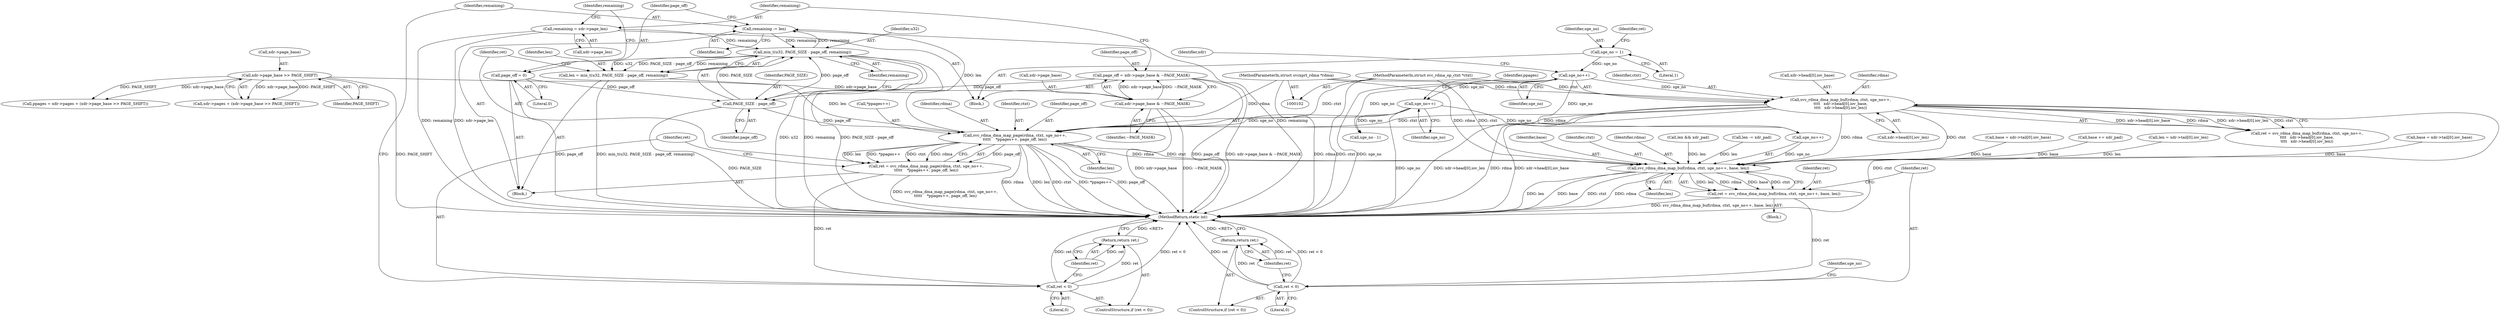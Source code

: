 digraph "0_linux_c70422f760c120480fee4de6c38804c72aa26bc1_35@API" {
"1000237" [label="(Call,remaining -= len)"];
"1000221" [label="(Call,svc_rdma_dma_map_page(rdma, ctxt, sge_no++,\n\t\t\t\t\t    *ppages++, page_off, len))"];
"1000121" [label="(Call,svc_rdma_dma_map_buf(rdma, ctxt, sge_no++,\n\t\t\t\t   xdr->head[0].iov_base,\n\t\t\t\t   xdr->head[0].iov_len))"];
"1000103" [label="(MethodParameterIn,struct svcxprt_rdma *rdma)"];
"1000104" [label="(MethodParameterIn,struct svc_rdma_op_ctxt *ctxt)"];
"1000124" [label="(Call,sge_no++)"];
"1000116" [label="(Call,sge_no = 1)"];
"1000224" [label="(Call,sge_no++)"];
"1000215" [label="(Call,PAGE_SIZE - page_off)"];
"1000196" [label="(Call,page_off = xdr->page_base & ~PAGE_MASK)"];
"1000198" [label="(Call,xdr->page_base & ~PAGE_MASK)"];
"1000191" [label="(Call,xdr->page_base >> PAGE_SHIFT)"];
"1000240" [label="(Call,page_off = 0)"];
"1000211" [label="(Call,len = min_t(u32, PAGE_SIZE - page_off, remaining))"];
"1000213" [label="(Call,min_t(u32, PAGE_SIZE - page_off, remaining))"];
"1000237" [label="(Call,remaining -= len)"];
"1000203" [label="(Call,remaining = xdr->page_len)"];
"1000219" [label="(Call,ret = svc_rdma_dma_map_page(rdma, ctxt, sge_no++,\n\t\t\t\t\t    *ppages++, page_off, len))"];
"1000232" [label="(Call,ret < 0)"];
"1000235" [label="(Return,return ret;)"];
"1000267" [label="(Call,svc_rdma_dma_map_buf(rdma, ctxt, sge_no++, base, len))"];
"1000265" [label="(Call,ret = svc_rdma_dma_map_buf(rdma, ctxt, sge_no++, base, len))"];
"1000275" [label="(Call,ret < 0)"];
"1000278" [label="(Return,return ret;)"];
"1000242" [label="(Literal,0)"];
"1000243" [label="(Call,base = xdr->tail[0].iov_base)"];
"1000220" [label="(Identifier,ret)"];
"1000232" [label="(Call,ret < 0)"];
"1000273" [label="(Identifier,len)"];
"1000212" [label="(Identifier,len)"];
"1000270" [label="(Call,sge_no++)"];
"1000117" [label="(Identifier,sge_no)"];
"1000213" [label="(Call,min_t(u32, PAGE_SIZE - page_off, remaining))"];
"1000277" [label="(Literal,0)"];
"1000210" [label="(Block,)"];
"1000219" [label="(Call,ret = svc_rdma_dma_map_page(rdma, ctxt, sge_no++,\n\t\t\t\t\t    *ppages++, page_off, len))"];
"1000118" [label="(Literal,1)"];
"1000211" [label="(Call,len = min_t(u32, PAGE_SIZE - page_off, remaining))"];
"1000124" [label="(Call,sge_no++)"];
"1000217" [label="(Identifier,page_off)"];
"1000178" [label="(Call,base += xdr_pad)"];
"1000240" [label="(Call,page_off = 0)"];
"1000265" [label="(Call,ret = svc_rdma_dma_map_buf(rdma, ctxt, sge_no++, base, len))"];
"1000228" [label="(Identifier,ppages)"];
"1000275" [label="(Call,ret < 0)"];
"1000233" [label="(Identifier,ret)"];
"1000241" [label="(Identifier,page_off)"];
"1000116" [label="(Call,sge_no = 1)"];
"1000195" [label="(Identifier,PAGE_SHIFT)"];
"1000209" [label="(Identifier,remaining)"];
"1000234" [label="(Literal,0)"];
"1000236" [label="(Identifier,ret)"];
"1000123" [label="(Identifier,ctxt)"];
"1000126" [label="(Call,xdr->head[0].iov_base)"];
"1000252" [label="(Call,len = xdr->tail[0].iov_len)"];
"1000215" [label="(Call,PAGE_SIZE - page_off)"];
"1000205" [label="(Call,xdr->page_len)"];
"1000120" [label="(Identifier,ret)"];
"1000119" [label="(Call,ret = svc_rdma_dma_map_buf(rdma, ctxt, sge_no++,\n\t\t\t\t   xdr->head[0].iov_base,\n\t\t\t\t   xdr->head[0].iov_len))"];
"1000216" [label="(Identifier,PAGE_SIZE)"];
"1000264" [label="(Block,)"];
"1000149" [label="(Call,base = xdr->tail[0].iov_base)"];
"1000272" [label="(Identifier,base)"];
"1000226" [label="(Call,*ppages++)"];
"1000192" [label="(Call,xdr->page_base)"];
"1000231" [label="(ControlStructure,if (ret < 0))"];
"1000279" [label="(Identifier,ret)"];
"1000224" [label="(Call,sge_no++)"];
"1000122" [label="(Identifier,rdma)"];
"1000281" [label="(Call,sge_no - 1)"];
"1000222" [label="(Identifier,rdma)"];
"1000104" [label="(MethodParameterIn,struct svc_rdma_op_ctxt *ctxt)"];
"1000204" [label="(Identifier,remaining)"];
"1000230" [label="(Identifier,len)"];
"1000133" [label="(Call,xdr->head[0].iov_len)"];
"1000107" [label="(Block,)"];
"1000103" [label="(MethodParameterIn,struct svcxprt_rdma *rdma)"];
"1000282" [label="(Identifier,sge_no)"];
"1000269" [label="(Identifier,ctxt)"];
"1000268" [label="(Identifier,rdma)"];
"1000274" [label="(ControlStructure,if (ret < 0))"];
"1000174" [label="(Call,len && xdr_pad)"];
"1000276" [label="(Identifier,ret)"];
"1000121" [label="(Call,svc_rdma_dma_map_buf(rdma, ctxt, sge_no++,\n\t\t\t\t   xdr->head[0].iov_base,\n\t\t\t\t   xdr->head[0].iov_len))"];
"1000278" [label="(Return,return ret;)"];
"1000197" [label="(Identifier,page_off)"];
"1000198" [label="(Call,xdr->page_base & ~PAGE_MASK)"];
"1000196" [label="(Call,page_off = xdr->page_base & ~PAGE_MASK)"];
"1000221" [label="(Call,svc_rdma_dma_map_page(rdma, ctxt, sge_no++,\n\t\t\t\t\t    *ppages++, page_off, len))"];
"1000267" [label="(Call,svc_rdma_dma_map_buf(rdma, ctxt, sge_no++, base, len))"];
"1000191" [label="(Call,xdr->page_base >> PAGE_SHIFT)"];
"1000223" [label="(Identifier,ctxt)"];
"1000284" [label="(MethodReturn,static int)"];
"1000225" [label="(Identifier,sge_no)"];
"1000214" [label="(Identifier,u32)"];
"1000203" [label="(Call,remaining = xdr->page_len)"];
"1000237" [label="(Call,remaining -= len)"];
"1000129" [label="(Identifier,xdr)"];
"1000229" [label="(Identifier,page_off)"];
"1000266" [label="(Identifier,ret)"];
"1000125" [label="(Identifier,sge_no)"];
"1000187" [label="(Call,xdr->pages + (xdr->page_base >> PAGE_SHIFT))"];
"1000235" [label="(Return,return ret;)"];
"1000202" [label="(Identifier,~PAGE_MASK)"];
"1000238" [label="(Identifier,remaining)"];
"1000218" [label="(Identifier,remaining)"];
"1000185" [label="(Call,ppages = xdr->pages + (xdr->page_base >> PAGE_SHIFT))"];
"1000199" [label="(Call,xdr->page_base)"];
"1000239" [label="(Identifier,len)"];
"1000181" [label="(Call,len -= xdr_pad)"];
"1000237" -> "1000210"  [label="AST: "];
"1000237" -> "1000239"  [label="CFG: "];
"1000238" -> "1000237"  [label="AST: "];
"1000239" -> "1000237"  [label="AST: "];
"1000241" -> "1000237"  [label="CFG: "];
"1000237" -> "1000284"  [label="DDG: remaining"];
"1000237" -> "1000213"  [label="DDG: remaining"];
"1000221" -> "1000237"  [label="DDG: len"];
"1000213" -> "1000237"  [label="DDG: remaining"];
"1000221" -> "1000219"  [label="AST: "];
"1000221" -> "1000230"  [label="CFG: "];
"1000222" -> "1000221"  [label="AST: "];
"1000223" -> "1000221"  [label="AST: "];
"1000224" -> "1000221"  [label="AST: "];
"1000226" -> "1000221"  [label="AST: "];
"1000229" -> "1000221"  [label="AST: "];
"1000230" -> "1000221"  [label="AST: "];
"1000219" -> "1000221"  [label="CFG: "];
"1000221" -> "1000284"  [label="DDG: ctxt"];
"1000221" -> "1000284"  [label="DDG: *ppages++"];
"1000221" -> "1000284"  [label="DDG: page_off"];
"1000221" -> "1000284"  [label="DDG: rdma"];
"1000221" -> "1000284"  [label="DDG: len"];
"1000221" -> "1000219"  [label="DDG: page_off"];
"1000221" -> "1000219"  [label="DDG: len"];
"1000221" -> "1000219"  [label="DDG: *ppages++"];
"1000221" -> "1000219"  [label="DDG: ctxt"];
"1000221" -> "1000219"  [label="DDG: rdma"];
"1000121" -> "1000221"  [label="DDG: rdma"];
"1000121" -> "1000221"  [label="DDG: ctxt"];
"1000103" -> "1000221"  [label="DDG: rdma"];
"1000104" -> "1000221"  [label="DDG: ctxt"];
"1000224" -> "1000221"  [label="DDG: sge_no"];
"1000215" -> "1000221"  [label="DDG: page_off"];
"1000211" -> "1000221"  [label="DDG: len"];
"1000221" -> "1000267"  [label="DDG: rdma"];
"1000221" -> "1000267"  [label="DDG: ctxt"];
"1000121" -> "1000119"  [label="AST: "];
"1000121" -> "1000133"  [label="CFG: "];
"1000122" -> "1000121"  [label="AST: "];
"1000123" -> "1000121"  [label="AST: "];
"1000124" -> "1000121"  [label="AST: "];
"1000126" -> "1000121"  [label="AST: "];
"1000133" -> "1000121"  [label="AST: "];
"1000119" -> "1000121"  [label="CFG: "];
"1000121" -> "1000284"  [label="DDG: xdr->head[0].iov_base"];
"1000121" -> "1000284"  [label="DDG: ctxt"];
"1000121" -> "1000284"  [label="DDG: xdr->head[0].iov_len"];
"1000121" -> "1000284"  [label="DDG: rdma"];
"1000121" -> "1000119"  [label="DDG: xdr->head[0].iov_base"];
"1000121" -> "1000119"  [label="DDG: rdma"];
"1000121" -> "1000119"  [label="DDG: xdr->head[0].iov_len"];
"1000121" -> "1000119"  [label="DDG: ctxt"];
"1000103" -> "1000121"  [label="DDG: rdma"];
"1000104" -> "1000121"  [label="DDG: ctxt"];
"1000124" -> "1000121"  [label="DDG: sge_no"];
"1000121" -> "1000267"  [label="DDG: rdma"];
"1000121" -> "1000267"  [label="DDG: ctxt"];
"1000103" -> "1000102"  [label="AST: "];
"1000103" -> "1000284"  [label="DDG: rdma"];
"1000103" -> "1000267"  [label="DDG: rdma"];
"1000104" -> "1000102"  [label="AST: "];
"1000104" -> "1000284"  [label="DDG: ctxt"];
"1000104" -> "1000267"  [label="DDG: ctxt"];
"1000124" -> "1000125"  [label="CFG: "];
"1000125" -> "1000124"  [label="AST: "];
"1000129" -> "1000124"  [label="CFG: "];
"1000124" -> "1000284"  [label="DDG: sge_no"];
"1000116" -> "1000124"  [label="DDG: sge_no"];
"1000124" -> "1000224"  [label="DDG: sge_no"];
"1000124" -> "1000270"  [label="DDG: sge_no"];
"1000124" -> "1000281"  [label="DDG: sge_no"];
"1000116" -> "1000107"  [label="AST: "];
"1000116" -> "1000118"  [label="CFG: "];
"1000117" -> "1000116"  [label="AST: "];
"1000118" -> "1000116"  [label="AST: "];
"1000120" -> "1000116"  [label="CFG: "];
"1000224" -> "1000225"  [label="CFG: "];
"1000225" -> "1000224"  [label="AST: "];
"1000228" -> "1000224"  [label="CFG: "];
"1000224" -> "1000284"  [label="DDG: sge_no"];
"1000224" -> "1000270"  [label="DDG: sge_no"];
"1000224" -> "1000281"  [label="DDG: sge_no"];
"1000215" -> "1000213"  [label="AST: "];
"1000215" -> "1000217"  [label="CFG: "];
"1000216" -> "1000215"  [label="AST: "];
"1000217" -> "1000215"  [label="AST: "];
"1000218" -> "1000215"  [label="CFG: "];
"1000215" -> "1000284"  [label="DDG: PAGE_SIZE"];
"1000215" -> "1000213"  [label="DDG: PAGE_SIZE"];
"1000215" -> "1000213"  [label="DDG: page_off"];
"1000196" -> "1000215"  [label="DDG: page_off"];
"1000240" -> "1000215"  [label="DDG: page_off"];
"1000196" -> "1000107"  [label="AST: "];
"1000196" -> "1000198"  [label="CFG: "];
"1000197" -> "1000196"  [label="AST: "];
"1000198" -> "1000196"  [label="AST: "];
"1000204" -> "1000196"  [label="CFG: "];
"1000196" -> "1000284"  [label="DDG: page_off"];
"1000196" -> "1000284"  [label="DDG: xdr->page_base & ~PAGE_MASK"];
"1000198" -> "1000196"  [label="DDG: xdr->page_base"];
"1000198" -> "1000196"  [label="DDG: ~PAGE_MASK"];
"1000198" -> "1000202"  [label="CFG: "];
"1000199" -> "1000198"  [label="AST: "];
"1000202" -> "1000198"  [label="AST: "];
"1000198" -> "1000284"  [label="DDG: xdr->page_base"];
"1000198" -> "1000284"  [label="DDG: ~PAGE_MASK"];
"1000191" -> "1000198"  [label="DDG: xdr->page_base"];
"1000191" -> "1000187"  [label="AST: "];
"1000191" -> "1000195"  [label="CFG: "];
"1000192" -> "1000191"  [label="AST: "];
"1000195" -> "1000191"  [label="AST: "];
"1000187" -> "1000191"  [label="CFG: "];
"1000191" -> "1000284"  [label="DDG: PAGE_SHIFT"];
"1000191" -> "1000185"  [label="DDG: xdr->page_base"];
"1000191" -> "1000185"  [label="DDG: PAGE_SHIFT"];
"1000191" -> "1000187"  [label="DDG: xdr->page_base"];
"1000191" -> "1000187"  [label="DDG: PAGE_SHIFT"];
"1000240" -> "1000210"  [label="AST: "];
"1000240" -> "1000242"  [label="CFG: "];
"1000241" -> "1000240"  [label="AST: "];
"1000242" -> "1000240"  [label="AST: "];
"1000209" -> "1000240"  [label="CFG: "];
"1000240" -> "1000284"  [label="DDG: page_off"];
"1000211" -> "1000210"  [label="AST: "];
"1000211" -> "1000213"  [label="CFG: "];
"1000212" -> "1000211"  [label="AST: "];
"1000213" -> "1000211"  [label="AST: "];
"1000220" -> "1000211"  [label="CFG: "];
"1000211" -> "1000284"  [label="DDG: min_t(u32, PAGE_SIZE - page_off, remaining)"];
"1000213" -> "1000211"  [label="DDG: u32"];
"1000213" -> "1000211"  [label="DDG: PAGE_SIZE - page_off"];
"1000213" -> "1000211"  [label="DDG: remaining"];
"1000213" -> "1000218"  [label="CFG: "];
"1000214" -> "1000213"  [label="AST: "];
"1000218" -> "1000213"  [label="AST: "];
"1000213" -> "1000284"  [label="DDG: u32"];
"1000213" -> "1000284"  [label="DDG: remaining"];
"1000213" -> "1000284"  [label="DDG: PAGE_SIZE - page_off"];
"1000203" -> "1000213"  [label="DDG: remaining"];
"1000203" -> "1000107"  [label="AST: "];
"1000203" -> "1000205"  [label="CFG: "];
"1000204" -> "1000203"  [label="AST: "];
"1000205" -> "1000203"  [label="AST: "];
"1000209" -> "1000203"  [label="CFG: "];
"1000203" -> "1000284"  [label="DDG: xdr->page_len"];
"1000203" -> "1000284"  [label="DDG: remaining"];
"1000219" -> "1000210"  [label="AST: "];
"1000220" -> "1000219"  [label="AST: "];
"1000233" -> "1000219"  [label="CFG: "];
"1000219" -> "1000284"  [label="DDG: svc_rdma_dma_map_page(rdma, ctxt, sge_no++,\n\t\t\t\t\t    *ppages++, page_off, len)"];
"1000219" -> "1000232"  [label="DDG: ret"];
"1000232" -> "1000231"  [label="AST: "];
"1000232" -> "1000234"  [label="CFG: "];
"1000233" -> "1000232"  [label="AST: "];
"1000234" -> "1000232"  [label="AST: "];
"1000236" -> "1000232"  [label="CFG: "];
"1000238" -> "1000232"  [label="CFG: "];
"1000232" -> "1000284"  [label="DDG: ret"];
"1000232" -> "1000284"  [label="DDG: ret < 0"];
"1000232" -> "1000235"  [label="DDG: ret"];
"1000235" -> "1000231"  [label="AST: "];
"1000235" -> "1000236"  [label="CFG: "];
"1000236" -> "1000235"  [label="AST: "];
"1000284" -> "1000235"  [label="CFG: "];
"1000235" -> "1000284"  [label="DDG: <RET>"];
"1000236" -> "1000235"  [label="DDG: ret"];
"1000267" -> "1000265"  [label="AST: "];
"1000267" -> "1000273"  [label="CFG: "];
"1000268" -> "1000267"  [label="AST: "];
"1000269" -> "1000267"  [label="AST: "];
"1000270" -> "1000267"  [label="AST: "];
"1000272" -> "1000267"  [label="AST: "];
"1000273" -> "1000267"  [label="AST: "];
"1000265" -> "1000267"  [label="CFG: "];
"1000267" -> "1000284"  [label="DDG: base"];
"1000267" -> "1000284"  [label="DDG: ctxt"];
"1000267" -> "1000284"  [label="DDG: rdma"];
"1000267" -> "1000284"  [label="DDG: len"];
"1000267" -> "1000265"  [label="DDG: len"];
"1000267" -> "1000265"  [label="DDG: rdma"];
"1000267" -> "1000265"  [label="DDG: base"];
"1000267" -> "1000265"  [label="DDG: ctxt"];
"1000270" -> "1000267"  [label="DDG: sge_no"];
"1000178" -> "1000267"  [label="DDG: base"];
"1000243" -> "1000267"  [label="DDG: base"];
"1000149" -> "1000267"  [label="DDG: base"];
"1000181" -> "1000267"  [label="DDG: len"];
"1000252" -> "1000267"  [label="DDG: len"];
"1000174" -> "1000267"  [label="DDG: len"];
"1000265" -> "1000264"  [label="AST: "];
"1000266" -> "1000265"  [label="AST: "];
"1000276" -> "1000265"  [label="CFG: "];
"1000265" -> "1000284"  [label="DDG: svc_rdma_dma_map_buf(rdma, ctxt, sge_no++, base, len)"];
"1000265" -> "1000275"  [label="DDG: ret"];
"1000275" -> "1000274"  [label="AST: "];
"1000275" -> "1000277"  [label="CFG: "];
"1000276" -> "1000275"  [label="AST: "];
"1000277" -> "1000275"  [label="AST: "];
"1000279" -> "1000275"  [label="CFG: "];
"1000282" -> "1000275"  [label="CFG: "];
"1000275" -> "1000284"  [label="DDG: ret < 0"];
"1000275" -> "1000284"  [label="DDG: ret"];
"1000275" -> "1000278"  [label="DDG: ret"];
"1000278" -> "1000274"  [label="AST: "];
"1000278" -> "1000279"  [label="CFG: "];
"1000279" -> "1000278"  [label="AST: "];
"1000284" -> "1000278"  [label="CFG: "];
"1000278" -> "1000284"  [label="DDG: <RET>"];
"1000279" -> "1000278"  [label="DDG: ret"];
}
